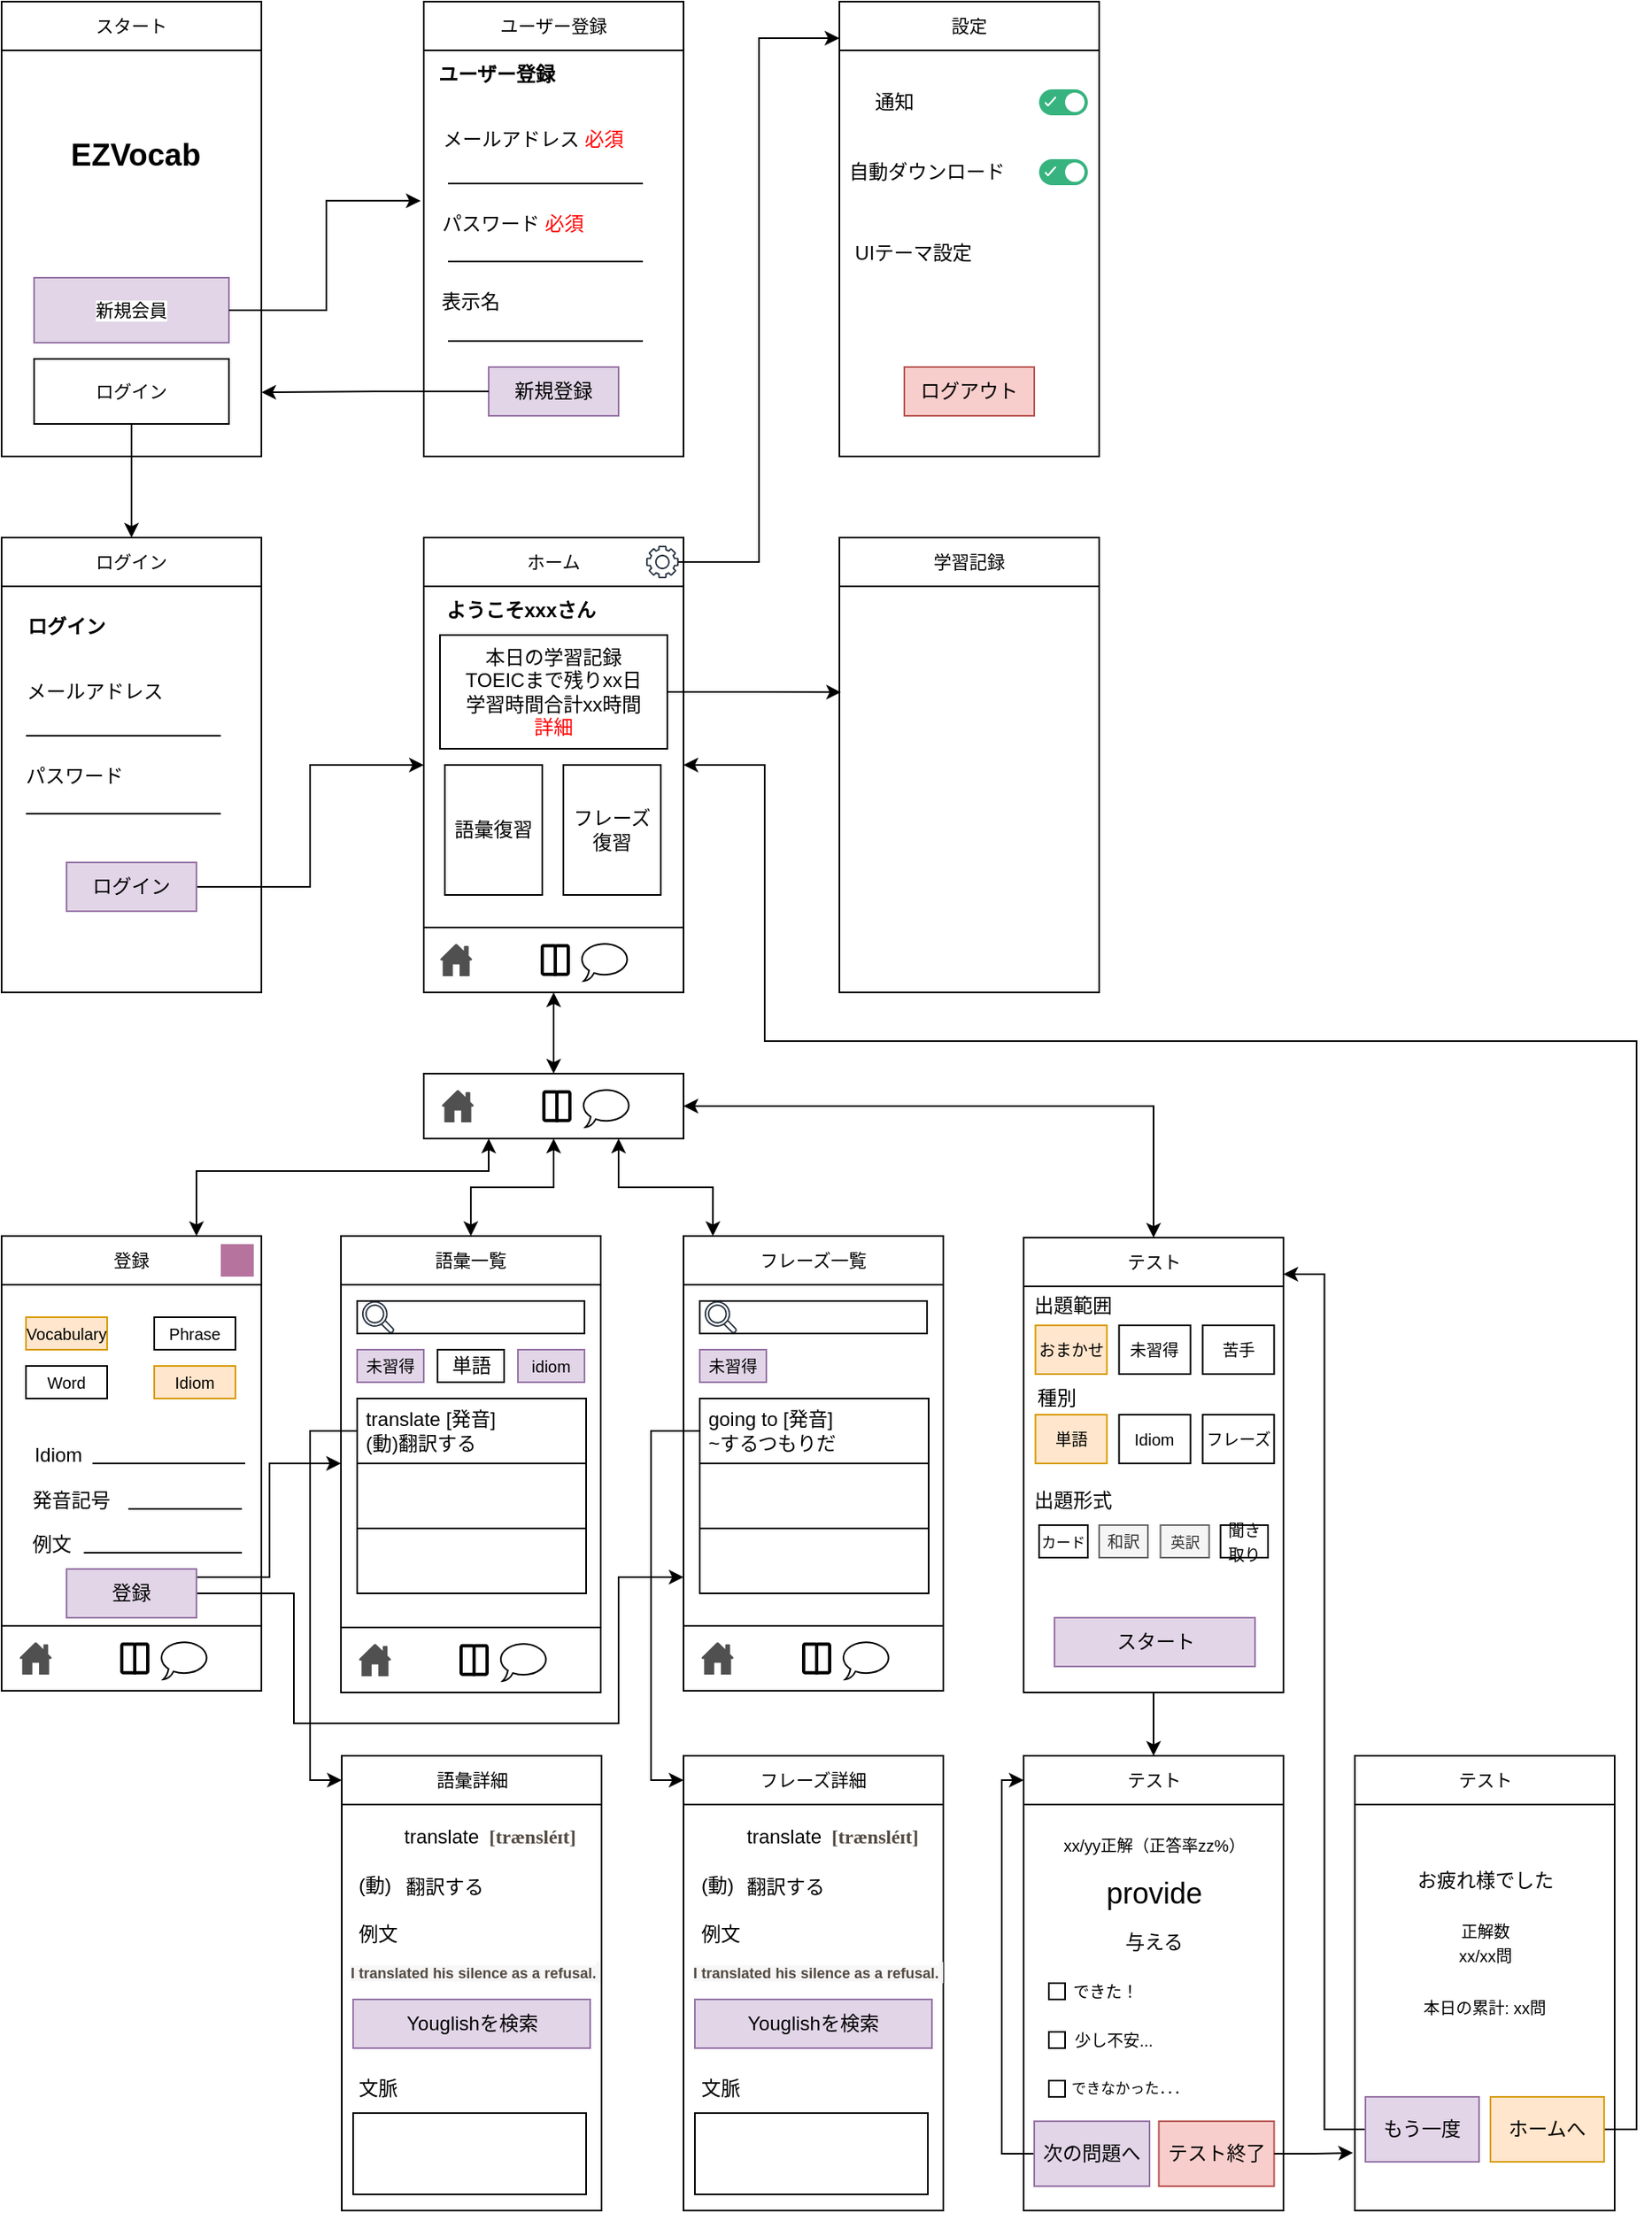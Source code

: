 <mxfile version="28.0.7">
  <diagram name="ページ1" id="FiV2jDEClpY6O5zFWRHn">
    <mxGraphModel dx="1235" dy="755" grid="1" gridSize="10" guides="1" tooltips="1" connect="1" arrows="0" fold="1" page="1" pageScale="1" pageWidth="827" pageHeight="1169" math="0" shadow="0">
      <root>
        <mxCell id="0" />
        <mxCell id="1" parent="0" />
        <mxCell id="w1_AjiEQwkD-5FOu5qbW-20" value="" style="whiteSpace=wrap;html=1;rounded=0;" parent="1" vertex="1">
          <mxGeometry x="100" y="120" width="160" height="280" as="geometry" />
        </mxCell>
        <mxCell id="w1_AjiEQwkD-5FOu5qbW-39" value="スタート" style="rounded=0;whiteSpace=wrap;html=1;fontFamily=Helvetica;fontSize=11;fontColor=default;labelBackgroundColor=default;" parent="1" vertex="1">
          <mxGeometry x="100" y="120" width="160" height="30" as="geometry" />
        </mxCell>
        <mxCell id="w1_AjiEQwkD-5FOu5qbW-42" value="" style="whiteSpace=wrap;html=1;rounded=0;" parent="1" vertex="1">
          <mxGeometry x="100" y="450" width="160" height="280" as="geometry" />
        </mxCell>
        <mxCell id="w1_AjiEQwkD-5FOu5qbW-41" value="ログイン" style="rounded=0;whiteSpace=wrap;html=1;fontFamily=Helvetica;fontSize=11;fontColor=default;labelBackgroundColor=default;" parent="1" vertex="1">
          <mxGeometry x="100" y="450" width="160" height="30" as="geometry" />
        </mxCell>
        <mxCell id="w1_AjiEQwkD-5FOu5qbW-43" value="新規会員" style="rounded=0;whiteSpace=wrap;html=1;fontFamily=Helvetica;fontSize=11;labelBackgroundColor=default;fillColor=#e1d5e7;strokeColor=#9673a6;" parent="1" vertex="1">
          <mxGeometry x="120" y="290" width="120" height="40" as="geometry" />
        </mxCell>
        <mxCell id="7mOOZiE6UsEzVSwkb19k-4" style="edgeStyle=orthogonalEdgeStyle;rounded=0;orthogonalLoop=1;jettySize=auto;html=1;exitX=0.5;exitY=1;exitDx=0;exitDy=0;" parent="1" source="w1_AjiEQwkD-5FOu5qbW-44" target="w1_AjiEQwkD-5FOu5qbW-41" edge="1">
          <mxGeometry relative="1" as="geometry" />
        </mxCell>
        <mxCell id="w1_AjiEQwkD-5FOu5qbW-44" value="ログイン" style="rounded=0;whiteSpace=wrap;html=1;fontFamily=Helvetica;fontSize=11;fontColor=default;labelBackgroundColor=default;" parent="1" vertex="1">
          <mxGeometry x="120" y="340" width="120" height="40" as="geometry" />
        </mxCell>
        <mxCell id="7mOOZiE6UsEzVSwkb19k-1" value="&lt;font style=&quot;font-size: 19px;&quot;&gt;&amp;nbsp;EZVocab&lt;/font&gt;" style="text;strokeColor=none;align=center;fillColor=none;html=1;verticalAlign=middle;whiteSpace=wrap;rounded=0;fontStyle=1;fontColor=#000000;" parent="1" vertex="1">
          <mxGeometry x="125" y="200" width="110" height="30" as="geometry" />
        </mxCell>
        <mxCell id="7mOOZiE6UsEzVSwkb19k-5" value="&lt;b&gt;ログイン&lt;/b&gt;" style="text;strokeColor=none;align=center;fillColor=none;html=1;verticalAlign=middle;whiteSpace=wrap;rounded=0;" parent="1" vertex="1">
          <mxGeometry x="110" y="490" width="60" height="30" as="geometry" />
        </mxCell>
        <mxCell id="7mOOZiE6UsEzVSwkb19k-6" value="メールアドレス" style="text;strokeColor=none;align=center;fillColor=none;html=1;verticalAlign=middle;whiteSpace=wrap;rounded=0;" parent="1" vertex="1">
          <mxGeometry x="100" y="530" width="115" height="30" as="geometry" />
        </mxCell>
        <mxCell id="7mOOZiE6UsEzVSwkb19k-18" value="" style="endArrow=none;html=1;rounded=0;" parent="1" edge="1">
          <mxGeometry width="50" height="50" relative="1" as="geometry">
            <mxPoint x="115" y="572" as="sourcePoint" />
            <mxPoint x="235" y="572" as="targetPoint" />
          </mxGeometry>
        </mxCell>
        <mxCell id="7mOOZiE6UsEzVSwkb19k-20" value="パスワード" style="text;strokeColor=none;align=center;fillColor=none;html=1;verticalAlign=middle;whiteSpace=wrap;rounded=0;" parent="1" vertex="1">
          <mxGeometry x="100" y="582" width="90" height="30" as="geometry" />
        </mxCell>
        <mxCell id="7mOOZiE6UsEzVSwkb19k-21" value="" style="endArrow=none;html=1;rounded=0;" parent="1" edge="1">
          <mxGeometry width="50" height="50" relative="1" as="geometry">
            <mxPoint x="115" y="620" as="sourcePoint" />
            <mxPoint x="235" y="620" as="targetPoint" />
          </mxGeometry>
        </mxCell>
        <mxCell id="gTDcGbS1y2qqn0c1V3PY-10" style="edgeStyle=orthogonalEdgeStyle;rounded=0;orthogonalLoop=1;jettySize=auto;html=1;exitX=1;exitY=0.5;exitDx=0;exitDy=0;entryX=0;entryY=0.5;entryDx=0;entryDy=0;" edge="1" parent="1" source="7mOOZiE6UsEzVSwkb19k-22" target="C_bWI6odMbXhe59eFl2r-24">
          <mxGeometry relative="1" as="geometry" />
        </mxCell>
        <mxCell id="7mOOZiE6UsEzVSwkb19k-22" value="ログイン" style="whiteSpace=wrap;html=1;fillColor=#e1d5e7;strokeColor=#9673a6;" parent="1" vertex="1">
          <mxGeometry x="140" y="650" width="80" height="30" as="geometry" />
        </mxCell>
        <mxCell id="7mOOZiE6UsEzVSwkb19k-23" value="" style="whiteSpace=wrap;html=1;rounded=0;" parent="1" vertex="1">
          <mxGeometry x="360" y="120" width="160" height="280" as="geometry" />
        </mxCell>
        <mxCell id="7mOOZiE6UsEzVSwkb19k-24" value="ユーザー登録" style="rounded=0;whiteSpace=wrap;html=1;fontFamily=Helvetica;fontSize=11;fontColor=default;labelBackgroundColor=default;" parent="1" vertex="1">
          <mxGeometry x="360" y="120" width="160" height="30" as="geometry" />
        </mxCell>
        <mxCell id="7mOOZiE6UsEzVSwkb19k-27" value="&lt;b&gt;ユーザー登録&lt;/b&gt;" style="text;strokeColor=none;align=center;fillColor=none;html=1;verticalAlign=middle;whiteSpace=wrap;rounded=0;" parent="1" vertex="1">
          <mxGeometry x="360" y="150" width="90" height="30" as="geometry" />
        </mxCell>
        <mxCell id="7mOOZiE6UsEzVSwkb19k-28" value="メールアドレス &lt;font style=&quot;color: rgb(255, 0, 0);&quot;&gt;必須&lt;/font&gt;" style="text;strokeColor=none;align=center;fillColor=none;html=1;verticalAlign=middle;whiteSpace=wrap;rounded=0;" parent="1" vertex="1">
          <mxGeometry x="370" y="190" width="115" height="30" as="geometry" />
        </mxCell>
        <mxCell id="7mOOZiE6UsEzVSwkb19k-29" value="" style="endArrow=none;html=1;rounded=0;" parent="1" edge="1">
          <mxGeometry width="50" height="50" relative="1" as="geometry">
            <mxPoint x="375" y="232" as="sourcePoint" />
            <mxPoint x="495" y="232" as="targetPoint" />
          </mxGeometry>
        </mxCell>
        <mxCell id="7mOOZiE6UsEzVSwkb19k-30" value="パスワード &lt;font style=&quot;color: rgb(255, 0, 0);&quot;&gt;必須&lt;/font&gt;" style="text;strokeColor=none;align=center;fillColor=none;html=1;verticalAlign=middle;whiteSpace=wrap;rounded=0;" parent="1" vertex="1">
          <mxGeometry x="370" y="242" width="90" height="30" as="geometry" />
        </mxCell>
        <mxCell id="7mOOZiE6UsEzVSwkb19k-31" value="" style="endArrow=none;html=1;rounded=0;" parent="1" edge="1">
          <mxGeometry width="50" height="50" relative="1" as="geometry">
            <mxPoint x="375" y="280" as="sourcePoint" />
            <mxPoint x="495" y="280" as="targetPoint" />
          </mxGeometry>
        </mxCell>
        <mxCell id="7mOOZiE6UsEzVSwkb19k-32" value="&lt;font style=&quot;color: rgb(0, 0, 0);&quot;&gt;表示名&lt;/font&gt;" style="text;strokeColor=none;align=center;fillColor=none;html=1;verticalAlign=middle;whiteSpace=wrap;rounded=0;" parent="1" vertex="1">
          <mxGeometry x="344" y="290" width="90" height="30" as="geometry" />
        </mxCell>
        <mxCell id="7mOOZiE6UsEzVSwkb19k-33" value="" style="endArrow=none;html=1;rounded=0;" parent="1" edge="1">
          <mxGeometry width="50" height="50" relative="1" as="geometry">
            <mxPoint x="375" y="329" as="sourcePoint" />
            <mxPoint x="495" y="329" as="targetPoint" />
          </mxGeometry>
        </mxCell>
        <mxCell id="7mOOZiE6UsEzVSwkb19k-34" value="新規登録" style="whiteSpace=wrap;html=1;fillColor=#e1d5e7;strokeColor=#9673a6;" parent="1" vertex="1">
          <mxGeometry x="400" y="345" width="80" height="30" as="geometry" />
        </mxCell>
        <mxCell id="7mOOZiE6UsEzVSwkb19k-35" style="edgeStyle=orthogonalEdgeStyle;rounded=0;orthogonalLoop=1;jettySize=auto;html=1;exitX=0;exitY=0.5;exitDx=0;exitDy=0;entryX=1;entryY=0.859;entryDx=0;entryDy=0;entryPerimeter=0;" parent="1" source="7mOOZiE6UsEzVSwkb19k-34" target="w1_AjiEQwkD-5FOu5qbW-20" edge="1">
          <mxGeometry relative="1" as="geometry" />
        </mxCell>
        <mxCell id="7mOOZiE6UsEzVSwkb19k-36" style="edgeStyle=orthogonalEdgeStyle;rounded=0;orthogonalLoop=1;jettySize=auto;html=1;exitX=1;exitY=0.5;exitDx=0;exitDy=0;entryX=-0.012;entryY=0.438;entryDx=0;entryDy=0;entryPerimeter=0;" parent="1" source="w1_AjiEQwkD-5FOu5qbW-43" target="7mOOZiE6UsEzVSwkb19k-23" edge="1">
          <mxGeometry relative="1" as="geometry" />
        </mxCell>
        <mxCell id="C_bWI6odMbXhe59eFl2r-2" value="" style="whiteSpace=wrap;html=1;rounded=0;" parent="1" vertex="1">
          <mxGeometry x="616" y="120" width="160" height="280" as="geometry" />
        </mxCell>
        <mxCell id="C_bWI6odMbXhe59eFl2r-3" value="設定" style="rounded=0;whiteSpace=wrap;html=1;fontFamily=Helvetica;fontSize=11;fontColor=default;labelBackgroundColor=default;" parent="1" vertex="1">
          <mxGeometry x="616" y="120" width="160" height="30" as="geometry" />
        </mxCell>
        <mxCell id="C_bWI6odMbXhe59eFl2r-11" value="ログアウト" style="whiteSpace=wrap;html=1;fillColor=#f8cecc;strokeColor=#b85450;" parent="1" vertex="1">
          <mxGeometry x="656" y="345" width="80" height="30" as="geometry" />
        </mxCell>
        <mxCell id="C_bWI6odMbXhe59eFl2r-24" value="" style="whiteSpace=wrap;html=1;rounded=0;" parent="1" vertex="1">
          <mxGeometry x="360" y="450" width="160" height="280" as="geometry" />
        </mxCell>
        <mxCell id="C_bWI6odMbXhe59eFl2r-25" value="ホーム" style="rounded=0;whiteSpace=wrap;html=1;fontFamily=Helvetica;fontSize=11;fontColor=default;labelBackgroundColor=default;" parent="1" vertex="1">
          <mxGeometry x="360" y="450" width="160" height="30" as="geometry" />
        </mxCell>
        <mxCell id="C_bWI6odMbXhe59eFl2r-26" value="&lt;b&gt;ようこそxxxさん&lt;/b&gt;" style="text;strokeColor=none;align=center;fillColor=none;html=1;verticalAlign=middle;whiteSpace=wrap;rounded=0;" parent="1" vertex="1">
          <mxGeometry x="360" y="480" width="120" height="30" as="geometry" />
        </mxCell>
        <mxCell id="C_bWI6odMbXhe59eFl2r-45" value="" style="sketch=0;outlineConnect=0;fontColor=#232F3E;gradientColor=none;fillColor=#232F3D;strokeColor=none;dashed=0;verticalLabelPosition=bottom;verticalAlign=top;align=center;html=1;fontSize=12;fontStyle=0;aspect=fixed;pointerEvents=1;shape=mxgraph.aws4.gear;" parent="1" vertex="1">
          <mxGeometry x="497" y="455" width="20" height="20" as="geometry" />
        </mxCell>
        <mxCell id="C_bWI6odMbXhe59eFl2r-46" value="" style="endArrow=classic;html=1;rounded=0;entryX=0;entryY=0.75;entryDx=0;entryDy=0;edgeStyle=elbowEdgeStyle;" parent="1" source="C_bWI6odMbXhe59eFl2r-45" target="C_bWI6odMbXhe59eFl2r-3" edge="1">
          <mxGeometry width="50" height="50" relative="1" as="geometry">
            <mxPoint x="540" y="470" as="sourcePoint" />
            <mxPoint x="590" y="420" as="targetPoint" />
          </mxGeometry>
        </mxCell>
        <mxCell id="C_bWI6odMbXhe59eFl2r-50" value="" style="fillColor=#36B37E;strokeColor=none;rounded=1;arcSize=50;sketch=0;hachureGap=4;pointerEvents=0;fontFamily=Architects Daughter;fontSource=https%3A%2F%2Ffonts.googleapis.com%2Fcss%3Ffamily%3DArchitects%2BDaughter;fontSize=20;" parent="1" vertex="1">
          <mxGeometry x="739" y="217" width="30" height="16" as="geometry" />
        </mxCell>
        <mxCell id="C_bWI6odMbXhe59eFl2r-51" value="" style="shape=ellipse;strokeColor=none;fillColor=#ffffff;sketch=0;hachureGap=4;pointerEvents=0;fontFamily=Architects Daughter;fontSource=https%3A%2F%2Ffonts.googleapis.com%2Fcss%3Ffamily%3DArchitects%2BDaughter;fontSize=20;" parent="C_bWI6odMbXhe59eFl2r-50" vertex="1">
          <mxGeometry x="1" y="0.5" width="12" height="12" relative="1" as="geometry">
            <mxPoint x="-14" y="-6" as="offset" />
          </mxGeometry>
        </mxCell>
        <mxCell id="C_bWI6odMbXhe59eFl2r-52" value="" style="html=1;shadow=0;dashed=0;shape=mxgraph.atlassian.check;strokeColor=#ffffff;sketch=1;hachureGap=4;pointerEvents=0;fontFamily=Architects Daughter;fontSource=https%3A%2F%2Ffonts.googleapis.com%2Fcss%3Ffamily%3DArchitects%2BDaughter;fontSize=20;" parent="C_bWI6odMbXhe59eFl2r-50" vertex="1">
          <mxGeometry y="0.5" width="6" height="5" relative="1" as="geometry">
            <mxPoint x="4" y="-3" as="offset" />
          </mxGeometry>
        </mxCell>
        <mxCell id="C_bWI6odMbXhe59eFl2r-53" value="自動ダウンロード" style="text;strokeColor=none;align=center;fillColor=none;html=1;verticalAlign=middle;whiteSpace=wrap;rounded=0;" parent="1" vertex="1">
          <mxGeometry x="620" y="210" width="100" height="30" as="geometry" />
        </mxCell>
        <mxCell id="C_bWI6odMbXhe59eFl2r-54" value="通知" style="text;strokeColor=none;align=center;fillColor=none;html=1;verticalAlign=middle;whiteSpace=wrap;rounded=0;" parent="1" vertex="1">
          <mxGeometry x="620" y="167" width="60" height="30" as="geometry" />
        </mxCell>
        <mxCell id="C_bWI6odMbXhe59eFl2r-56" value="" style="fillColor=#36B37E;strokeColor=none;rounded=1;arcSize=50;sketch=0;hachureGap=4;pointerEvents=0;fontFamily=Architects Daughter;fontSource=https%3A%2F%2Ffonts.googleapis.com%2Fcss%3Ffamily%3DArchitects%2BDaughter;fontSize=20;" parent="1" vertex="1">
          <mxGeometry x="739" y="174" width="30" height="16" as="geometry" />
        </mxCell>
        <mxCell id="C_bWI6odMbXhe59eFl2r-57" value="" style="shape=ellipse;strokeColor=none;fillColor=#ffffff;sketch=0;hachureGap=4;pointerEvents=0;fontFamily=Architects Daughter;fontSource=https%3A%2F%2Ffonts.googleapis.com%2Fcss%3Ffamily%3DArchitects%2BDaughter;fontSize=20;" parent="C_bWI6odMbXhe59eFl2r-56" vertex="1">
          <mxGeometry x="1" y="0.5" width="12" height="12" relative="1" as="geometry">
            <mxPoint x="-14" y="-6" as="offset" />
          </mxGeometry>
        </mxCell>
        <mxCell id="C_bWI6odMbXhe59eFl2r-58" value="" style="html=1;shadow=0;dashed=0;shape=mxgraph.atlassian.check;strokeColor=#ffffff;sketch=1;hachureGap=4;pointerEvents=0;fontFamily=Architects Daughter;fontSource=https%3A%2F%2Ffonts.googleapis.com%2Fcss%3Ffamily%3DArchitects%2BDaughter;fontSize=20;" parent="C_bWI6odMbXhe59eFl2r-56" vertex="1">
          <mxGeometry y="0.5" width="6" height="5" relative="1" as="geometry">
            <mxPoint x="4" y="-3" as="offset" />
          </mxGeometry>
        </mxCell>
        <mxCell id="C_bWI6odMbXhe59eFl2r-60" value="&amp;nbsp;UIテーマ設定" style="text;strokeColor=none;align=center;fillColor=none;html=1;verticalAlign=middle;whiteSpace=wrap;rounded=0;" parent="1" vertex="1">
          <mxGeometry x="620" y="260" width="80" height="30" as="geometry" />
        </mxCell>
        <mxCell id="C_bWI6odMbXhe59eFl2r-61" value="" style="shape=image;html=1;verticalAlign=top;verticalLabelPosition=bottom;labelBackgroundColor=#ffffff;imageAspect=0;aspect=fixed;image=https://icons.diagrams.net/icon-cache1/Evil_Icons_User_Interface-2617/arrow_right2-584.svg" parent="1" vertex="1">
          <mxGeometry x="736.5" y="257.5" width="35" height="35" as="geometry" />
        </mxCell>
        <mxCell id="C_bWI6odMbXhe59eFl2r-64" value="本日の学習記録&lt;br&gt;TOEICまで残りxx日&lt;br&gt;学習時間合計xx時間&lt;br&gt;&lt;font style=&quot;color: rgb(255, 0, 0);&quot;&gt;詳細&lt;/font&gt;" style="whiteSpace=wrap;html=1;" parent="1" vertex="1">
          <mxGeometry x="370" y="510" width="140" height="70" as="geometry" />
        </mxCell>
        <mxCell id="C_bWI6odMbXhe59eFl2r-65" value="語彙復習" style="whiteSpace=wrap;html=1;" parent="1" vertex="1">
          <mxGeometry x="373" y="590" width="60" height="80" as="geometry" />
        </mxCell>
        <mxCell id="C_bWI6odMbXhe59eFl2r-66" value="フレーズ復習" style="whiteSpace=wrap;html=1;" parent="1" vertex="1">
          <mxGeometry x="446" y="590" width="60" height="80" as="geometry" />
        </mxCell>
        <mxCell id="C_bWI6odMbXhe59eFl2r-67" value="" style="whiteSpace=wrap;html=1;" parent="1" vertex="1">
          <mxGeometry x="360" y="690" width="160" height="40" as="geometry" />
        </mxCell>
        <mxCell id="C_bWI6odMbXhe59eFl2r-69" value="" style="sketch=0;pointerEvents=1;shadow=0;dashed=0;html=1;strokeColor=none;fillColor=#505050;labelPosition=center;verticalLabelPosition=bottom;verticalAlign=top;outlineConnect=0;align=center;shape=mxgraph.office.concepts.home;" parent="1" vertex="1">
          <mxGeometry x="370" y="700" width="20" height="20" as="geometry" />
        </mxCell>
        <mxCell id="C_bWI6odMbXhe59eFl2r-70" value="" style="shape=image;html=1;verticalAlign=top;verticalLabelPosition=bottom;labelBackgroundColor=#ffffff;imageAspect=0;aspect=fixed;image=https://icons.diagrams.net/icon-cache1/Phosphor_Regular_Vol_3-2947/note-pencil-1222.svg" parent="1" vertex="1">
          <mxGeometry x="400" y="700" width="22" height="22" as="geometry" />
        </mxCell>
        <mxCell id="C_bWI6odMbXhe59eFl2r-73" value="" style="html=1;verticalLabelPosition=bottom;align=center;labelBackgroundColor=#ffffff;verticalAlign=top;strokeWidth=2;strokeColor=#000000;shadow=0;dashed=0;shape=mxgraph.ios7.icons.book;" parent="1" vertex="1">
          <mxGeometry x="433" y="701.25" width="16" height="18.75" as="geometry" />
        </mxCell>
        <mxCell id="C_bWI6odMbXhe59eFl2r-76" value="" style="whiteSpace=wrap;html=1;shape=mxgraph.basic.oval_callout" parent="1" vertex="1">
          <mxGeometry x="456" y="699" width="31" height="24" as="geometry" />
        </mxCell>
        <mxCell id="C_bWI6odMbXhe59eFl2r-78" value="" style="shape=image;html=1;verticalAlign=top;verticalLabelPosition=bottom;labelBackgroundColor=#ffffff;imageAspect=0;aspect=fixed;image=https://icons.diagrams.net/icon-cache1/Boxicons_Regular_Vol_2-2634/bx-dumbbell-1114.svg" parent="1" vertex="1">
          <mxGeometry x="491" y="698" width="24" height="24" as="geometry" />
        </mxCell>
        <mxCell id="gTDcGbS1y2qqn0c1V3PY-26" style="edgeStyle=orthogonalEdgeStyle;rounded=0;orthogonalLoop=1;jettySize=auto;html=1;exitX=0.5;exitY=0;exitDx=0;exitDy=0;entryX=0.5;entryY=1;entryDx=0;entryDy=0;startArrow=classic;startFill=1;" edge="1" parent="1" source="C_bWI6odMbXhe59eFl2r-80" target="C_bWI6odMbXhe59eFl2r-67">
          <mxGeometry relative="1" as="geometry" />
        </mxCell>
        <mxCell id="gTDcGbS1y2qqn0c1V3PY-41" style="edgeStyle=orthogonalEdgeStyle;rounded=0;orthogonalLoop=1;jettySize=auto;html=1;exitX=0.5;exitY=1;exitDx=0;exitDy=0;entryX=0.5;entryY=0;entryDx=0;entryDy=0;startArrow=classic;startFill=1;" edge="1" parent="1" source="C_bWI6odMbXhe59eFl2r-80" target="gTDcGbS1y2qqn0c1V3PY-28">
          <mxGeometry relative="1" as="geometry" />
        </mxCell>
        <mxCell id="gTDcGbS1y2qqn0c1V3PY-75" style="edgeStyle=orthogonalEdgeStyle;rounded=0;orthogonalLoop=1;jettySize=auto;html=1;exitX=0.75;exitY=1;exitDx=0;exitDy=0;entryX=0.113;entryY=0;entryDx=0;entryDy=0;entryPerimeter=0;startArrow=classic;startFill=1;" edge="1" parent="1" source="C_bWI6odMbXhe59eFl2r-80" target="gTDcGbS1y2qqn0c1V3PY-65">
          <mxGeometry relative="1" as="geometry" />
        </mxCell>
        <mxCell id="gTDcGbS1y2qqn0c1V3PY-180" style="edgeStyle=orthogonalEdgeStyle;rounded=0;orthogonalLoop=1;jettySize=auto;html=1;exitX=1;exitY=0.5;exitDx=0;exitDy=0;startArrow=classic;startFill=1;" edge="1" parent="1" source="C_bWI6odMbXhe59eFl2r-80" target="gTDcGbS1y2qqn0c1V3PY-150">
          <mxGeometry relative="1" as="geometry" />
        </mxCell>
        <mxCell id="C_bWI6odMbXhe59eFl2r-80" value="" style="whiteSpace=wrap;html=1;" parent="1" vertex="1">
          <mxGeometry x="360" y="780" width="160" height="40" as="geometry" />
        </mxCell>
        <mxCell id="C_bWI6odMbXhe59eFl2r-81" value="" style="sketch=0;pointerEvents=1;shadow=0;dashed=0;html=1;strokeColor=none;fillColor=#505050;labelPosition=center;verticalLabelPosition=bottom;verticalAlign=top;outlineConnect=0;align=center;shape=mxgraph.office.concepts.home;" parent="1" vertex="1">
          <mxGeometry x="371" y="790" width="20" height="20" as="geometry" />
        </mxCell>
        <mxCell id="C_bWI6odMbXhe59eFl2r-82" value="" style="shape=image;html=1;verticalAlign=top;verticalLabelPosition=bottom;labelBackgroundColor=#ffffff;imageAspect=0;aspect=fixed;image=https://icons.diagrams.net/icon-cache1/Phosphor_Regular_Vol_3-2947/note-pencil-1222.svg" parent="1" vertex="1">
          <mxGeometry x="401" y="790" width="22" height="22" as="geometry" />
        </mxCell>
        <mxCell id="C_bWI6odMbXhe59eFl2r-83" value="" style="html=1;verticalLabelPosition=bottom;align=center;labelBackgroundColor=#ffffff;verticalAlign=top;strokeWidth=2;strokeColor=#000000;shadow=0;dashed=0;shape=mxgraph.ios7.icons.book;" parent="1" vertex="1">
          <mxGeometry x="434" y="791.25" width="16" height="18.75" as="geometry" />
        </mxCell>
        <mxCell id="C_bWI6odMbXhe59eFl2r-84" value="" style="whiteSpace=wrap;html=1;shape=mxgraph.basic.oval_callout" parent="1" vertex="1">
          <mxGeometry x="457" y="789" width="31" height="24" as="geometry" />
        </mxCell>
        <mxCell id="C_bWI6odMbXhe59eFl2r-85" value="" style="shape=image;html=1;verticalAlign=top;verticalLabelPosition=bottom;labelBackgroundColor=#ffffff;imageAspect=0;aspect=fixed;image=https://icons.diagrams.net/icon-cache1/Boxicons_Regular_Vol_2-2634/bx-dumbbell-1114.svg" parent="1" vertex="1">
          <mxGeometry x="492" y="788" width="24" height="24" as="geometry" />
        </mxCell>
        <mxCell id="C_bWI6odMbXhe59eFl2r-86" value="" style="whiteSpace=wrap;html=1;rounded=0;" parent="1" vertex="1">
          <mxGeometry x="616" y="450" width="160" height="280" as="geometry" />
        </mxCell>
        <mxCell id="C_bWI6odMbXhe59eFl2r-87" value="学習記録" style="rounded=0;whiteSpace=wrap;html=1;fontFamily=Helvetica;fontSize=11;fontColor=default;labelBackgroundColor=default;" parent="1" vertex="1">
          <mxGeometry x="616" y="450" width="160" height="30" as="geometry" />
        </mxCell>
        <mxCell id="C_bWI6odMbXhe59eFl2r-100" style="edgeStyle=orthogonalEdgeStyle;rounded=0;orthogonalLoop=1;jettySize=auto;html=1;exitX=1;exitY=0.5;exitDx=0;exitDy=0;entryX=0.006;entryY=0.34;entryDx=0;entryDy=0;entryPerimeter=0;" parent="1" source="C_bWI6odMbXhe59eFl2r-64" target="C_bWI6odMbXhe59eFl2r-86" edge="1">
          <mxGeometry relative="1" as="geometry" />
        </mxCell>
        <mxCell id="gTDcGbS1y2qqn0c1V3PY-2" value="" style="whiteSpace=wrap;html=1;rounded=0;" vertex="1" parent="1">
          <mxGeometry x="100" y="880" width="160" height="280" as="geometry" />
        </mxCell>
        <mxCell id="gTDcGbS1y2qqn0c1V3PY-3" value="登録" style="rounded=0;whiteSpace=wrap;html=1;fontFamily=Helvetica;fontSize=11;fontColor=default;labelBackgroundColor=default;" vertex="1" parent="1">
          <mxGeometry x="100" y="880" width="160" height="30" as="geometry" />
        </mxCell>
        <mxCell id="gTDcGbS1y2qqn0c1V3PY-98" style="edgeStyle=orthogonalEdgeStyle;rounded=0;orthogonalLoop=1;jettySize=auto;html=1;exitX=1;exitY=0.5;exitDx=0;exitDy=0;" edge="1" parent="1" source="gTDcGbS1y2qqn0c1V3PY-9" target="gTDcGbS1y2qqn0c1V3PY-27">
          <mxGeometry relative="1" as="geometry">
            <Array as="points">
              <mxPoint x="220" y="1090" />
              <mxPoint x="265" y="1090" />
              <mxPoint x="265" y="1020" />
            </Array>
          </mxGeometry>
        </mxCell>
        <mxCell id="gTDcGbS1y2qqn0c1V3PY-105" style="edgeStyle=orthogonalEdgeStyle;rounded=0;orthogonalLoop=1;jettySize=auto;html=1;exitX=1;exitY=0.5;exitDx=0;exitDy=0;entryX=0;entryY=0.75;entryDx=0;entryDy=0;" edge="1" parent="1" source="gTDcGbS1y2qqn0c1V3PY-9" target="gTDcGbS1y2qqn0c1V3PY-64">
          <mxGeometry relative="1" as="geometry">
            <Array as="points">
              <mxPoint x="280" y="1100" />
              <mxPoint x="280" y="1180" />
              <mxPoint x="480" y="1180" />
              <mxPoint x="480" y="1090" />
            </Array>
          </mxGeometry>
        </mxCell>
        <mxCell id="gTDcGbS1y2qqn0c1V3PY-9" value="登録" style="whiteSpace=wrap;html=1;fillColor=#e1d5e7;strokeColor=#9673a6;" vertex="1" parent="1">
          <mxGeometry x="140" y="1085" width="80" height="30" as="geometry" />
        </mxCell>
        <mxCell id="gTDcGbS1y2qqn0c1V3PY-12" value="" style="points=[];aspect=fixed;html=1;align=center;shadow=0;dashed=0;fillColor=#B5739D;strokeColor=none;shape=mxgraph.alibaba_cloud.multimediaai;" vertex="1" parent="1">
          <mxGeometry x="235" y="885" width="20.31" height="20" as="geometry" />
        </mxCell>
        <mxCell id="gTDcGbS1y2qqn0c1V3PY-13" value="&lt;font style=&quot;font-size: 10px;&quot;&gt;Vocabulary&lt;/font&gt;" style="whiteSpace=wrap;html=1;fillColor=#ffe6cc;strokeColor=#d79b00;" vertex="1" parent="1">
          <mxGeometry x="115" y="930" width="50" height="20" as="geometry" />
        </mxCell>
        <mxCell id="gTDcGbS1y2qqn0c1V3PY-16" value="&lt;font style=&quot;font-size: 10px;&quot;&gt;Phrase&lt;/font&gt;" style="whiteSpace=wrap;html=1;" vertex="1" parent="1">
          <mxGeometry x="194" y="930" width="50" height="20" as="geometry" />
        </mxCell>
        <mxCell id="gTDcGbS1y2qqn0c1V3PY-17" value="&lt;span style=&quot;font-size: 10px;&quot;&gt;Word&lt;/span&gt;" style="whiteSpace=wrap;html=1;" vertex="1" parent="1">
          <mxGeometry x="115" y="960" width="50" height="20" as="geometry" />
        </mxCell>
        <mxCell id="gTDcGbS1y2qqn0c1V3PY-18" value="&lt;span style=&quot;font-size: 10px;&quot;&gt;Idiom&lt;/span&gt;" style="whiteSpace=wrap;html=1;fillColor=#ffe6cc;strokeColor=#d79b00;" vertex="1" parent="1">
          <mxGeometry x="194" y="960" width="50" height="20" as="geometry" />
        </mxCell>
        <mxCell id="gTDcGbS1y2qqn0c1V3PY-19" value="発音記号" style="text;strokeColor=none;align=center;fillColor=none;html=1;verticalAlign=middle;whiteSpace=wrap;rounded=0;" vertex="1" parent="1">
          <mxGeometry x="113" y="1028" width="60" height="30" as="geometry" />
        </mxCell>
        <mxCell id="gTDcGbS1y2qqn0c1V3PY-20" value="例文" style="text;strokeColor=none;align=center;fillColor=none;html=1;verticalAlign=middle;whiteSpace=wrap;rounded=0;" vertex="1" parent="1">
          <mxGeometry x="101" y="1055" width="60" height="30" as="geometry" />
        </mxCell>
        <mxCell id="gTDcGbS1y2qqn0c1V3PY-21" value="" style="endArrow=none;html=1;rounded=0;" edge="1" parent="1">
          <mxGeometry width="50" height="50" relative="1" as="geometry">
            <mxPoint x="150.65" y="1075" as="sourcePoint" />
            <mxPoint x="248" y="1075" as="targetPoint" />
          </mxGeometry>
        </mxCell>
        <mxCell id="gTDcGbS1y2qqn0c1V3PY-22" value="" style="endArrow=none;html=1;rounded=0;" edge="1" parent="1">
          <mxGeometry width="50" height="50" relative="1" as="geometry">
            <mxPoint x="178" y="1048" as="sourcePoint" />
            <mxPoint x="248" y="1048" as="targetPoint" />
          </mxGeometry>
        </mxCell>
        <mxCell id="gTDcGbS1y2qqn0c1V3PY-23" value="Idiom" style="text;strokeColor=none;align=center;fillColor=none;html=1;verticalAlign=middle;whiteSpace=wrap;rounded=0;" vertex="1" parent="1">
          <mxGeometry x="105" y="1000" width="60" height="30" as="geometry" />
        </mxCell>
        <mxCell id="gTDcGbS1y2qqn0c1V3PY-24" value="" style="endArrow=none;html=1;rounded=0;" edge="1" parent="1">
          <mxGeometry width="50" height="50" relative="1" as="geometry">
            <mxPoint x="155.96" y="1020" as="sourcePoint" />
            <mxPoint x="250" y="1020" as="targetPoint" />
          </mxGeometry>
        </mxCell>
        <mxCell id="gTDcGbS1y2qqn0c1V3PY-27" value="" style="whiteSpace=wrap;html=1;rounded=0;" vertex="1" parent="1">
          <mxGeometry x="309" y="880" width="160" height="280" as="geometry" />
        </mxCell>
        <mxCell id="gTDcGbS1y2qqn0c1V3PY-28" value="語彙一覧" style="rounded=0;whiteSpace=wrap;html=1;fontFamily=Helvetica;fontSize=11;fontColor=default;labelBackgroundColor=default;" vertex="1" parent="1">
          <mxGeometry x="309" y="880" width="160" height="30" as="geometry" />
        </mxCell>
        <mxCell id="gTDcGbS1y2qqn0c1V3PY-42" value="" style="whiteSpace=wrap;html=1;" vertex="1" parent="1">
          <mxGeometry x="319" y="920" width="140" height="20" as="geometry" />
        </mxCell>
        <mxCell id="gTDcGbS1y2qqn0c1V3PY-44" value="" style="sketch=0;outlineConnect=0;fontColor=#232F3E;gradientColor=none;fillColor=#232F3D;strokeColor=none;dashed=0;verticalLabelPosition=bottom;verticalAlign=top;align=center;html=1;fontSize=12;fontStyle=0;aspect=fixed;pointerEvents=1;shape=mxgraph.aws4.magnifying_glass_2;" vertex="1" parent="1">
          <mxGeometry x="322" y="920" width="20" height="20" as="geometry" />
        </mxCell>
        <mxCell id="gTDcGbS1y2qqn0c1V3PY-45" value="&lt;font style=&quot;font-size: 10px;&quot;&gt;未習得&lt;/font&gt;" style="rounded=0;whiteSpace=wrap;html=1;fillColor=#e1d5e7;strokeColor=#9673a6;" vertex="1" parent="1">
          <mxGeometry x="319" y="950" width="41" height="20" as="geometry" />
        </mxCell>
        <mxCell id="gTDcGbS1y2qqn0c1V3PY-46" value="単語" style="rounded=0;whiteSpace=wrap;html=1;" vertex="1" parent="1">
          <mxGeometry x="368.5" y="950" width="41" height="20" as="geometry" />
        </mxCell>
        <mxCell id="gTDcGbS1y2qqn0c1V3PY-47" value="&lt;span style=&quot;font-size: 10px;&quot;&gt;idiom&lt;/span&gt;" style="rounded=0;whiteSpace=wrap;html=1;fillColor=#e1d5e7;strokeColor=#9673a6;" vertex="1" parent="1">
          <mxGeometry x="418" y="950" width="41" height="20" as="geometry" />
        </mxCell>
        <mxCell id="gTDcGbS1y2qqn0c1V3PY-120" style="edgeStyle=orthogonalEdgeStyle;rounded=0;orthogonalLoop=1;jettySize=auto;html=1;exitX=0;exitY=0.5;exitDx=0;exitDy=0;entryX=0;entryY=0.5;entryDx=0;entryDy=0;" edge="1" parent="1" source="gTDcGbS1y2qqn0c1V3PY-48" target="gTDcGbS1y2qqn0c1V3PY-90">
          <mxGeometry relative="1" as="geometry">
            <Array as="points">
              <mxPoint x="290" y="1000" />
              <mxPoint x="290" y="1215" />
            </Array>
          </mxGeometry>
        </mxCell>
        <mxCell id="gTDcGbS1y2qqn0c1V3PY-48" value="&amp;nbsp;translate [発音]&lt;br&gt;&amp;nbsp;(動)翻訳する" style="rounded=0;whiteSpace=wrap;html=1;align=left;" vertex="1" parent="1">
          <mxGeometry x="319" y="980" width="141" height="40" as="geometry" />
        </mxCell>
        <mxCell id="gTDcGbS1y2qqn0c1V3PY-49" value="" style="rounded=0;whiteSpace=wrap;html=1;" vertex="1" parent="1">
          <mxGeometry x="319" y="1020" width="141" height="40" as="geometry" />
        </mxCell>
        <mxCell id="gTDcGbS1y2qqn0c1V3PY-50" value="" style="rounded=0;whiteSpace=wrap;html=1;" vertex="1" parent="1">
          <mxGeometry x="319" y="1060" width="141" height="40" as="geometry" />
        </mxCell>
        <mxCell id="gTDcGbS1y2qqn0c1V3PY-64" value="" style="whiteSpace=wrap;html=1;rounded=0;" vertex="1" parent="1">
          <mxGeometry x="520" y="880" width="160" height="280" as="geometry" />
        </mxCell>
        <mxCell id="gTDcGbS1y2qqn0c1V3PY-65" value="フレーズ一覧" style="rounded=0;whiteSpace=wrap;html=1;fontFamily=Helvetica;fontSize=11;fontColor=default;labelBackgroundColor=default;" vertex="1" parent="1">
          <mxGeometry x="520" y="880" width="160" height="30" as="geometry" />
        </mxCell>
        <mxCell id="gTDcGbS1y2qqn0c1V3PY-66" value="" style="whiteSpace=wrap;html=1;" vertex="1" parent="1">
          <mxGeometry x="530" y="920" width="140" height="20" as="geometry" />
        </mxCell>
        <mxCell id="gTDcGbS1y2qqn0c1V3PY-67" value="" style="sketch=0;outlineConnect=0;fontColor=#232F3E;gradientColor=none;fillColor=#232F3D;strokeColor=none;dashed=0;verticalLabelPosition=bottom;verticalAlign=top;align=center;html=1;fontSize=12;fontStyle=0;aspect=fixed;pointerEvents=1;shape=mxgraph.aws4.magnifying_glass_2;" vertex="1" parent="1">
          <mxGeometry x="533" y="920" width="20" height="20" as="geometry" />
        </mxCell>
        <mxCell id="gTDcGbS1y2qqn0c1V3PY-68" value="&lt;font style=&quot;font-size: 10px;&quot;&gt;未習得&lt;/font&gt;" style="rounded=0;whiteSpace=wrap;html=1;fillColor=#e1d5e7;strokeColor=#9673a6;" vertex="1" parent="1">
          <mxGeometry x="530" y="950" width="41" height="20" as="geometry" />
        </mxCell>
        <mxCell id="gTDcGbS1y2qqn0c1V3PY-147" style="edgeStyle=orthogonalEdgeStyle;rounded=0;orthogonalLoop=1;jettySize=auto;html=1;exitX=0;exitY=0.5;exitDx=0;exitDy=0;entryX=0;entryY=0.5;entryDx=0;entryDy=0;" edge="1" parent="1" source="gTDcGbS1y2qqn0c1V3PY-71" target="gTDcGbS1y2qqn0c1V3PY-136">
          <mxGeometry relative="1" as="geometry" />
        </mxCell>
        <mxCell id="gTDcGbS1y2qqn0c1V3PY-71" value="&amp;nbsp;going to [発音]&lt;br&gt;&amp;nbsp;~するつもりだ" style="rounded=0;whiteSpace=wrap;html=1;align=left;" vertex="1" parent="1">
          <mxGeometry x="530" y="980" width="141" height="40" as="geometry" />
        </mxCell>
        <mxCell id="gTDcGbS1y2qqn0c1V3PY-72" value="" style="rounded=0;whiteSpace=wrap;html=1;" vertex="1" parent="1">
          <mxGeometry x="530" y="1020" width="141" height="40" as="geometry" />
        </mxCell>
        <mxCell id="gTDcGbS1y2qqn0c1V3PY-73" value="" style="rounded=0;whiteSpace=wrap;html=1;" vertex="1" parent="1">
          <mxGeometry x="530" y="1060" width="141" height="40" as="geometry" />
        </mxCell>
        <mxCell id="gTDcGbS1y2qqn0c1V3PY-76" style="edgeStyle=orthogonalEdgeStyle;rounded=0;orthogonalLoop=1;jettySize=auto;html=1;exitX=0.25;exitY=1;exitDx=0;exitDy=0;entryX=0.75;entryY=0;entryDx=0;entryDy=0;startArrow=classic;startFill=1;" edge="1" parent="1" source="C_bWI6odMbXhe59eFl2r-80" target="gTDcGbS1y2qqn0c1V3PY-3">
          <mxGeometry relative="1" as="geometry">
            <Array as="points">
              <mxPoint x="400" y="840" />
              <mxPoint x="220" y="840" />
            </Array>
          </mxGeometry>
        </mxCell>
        <mxCell id="gTDcGbS1y2qqn0c1V3PY-89" value="" style="whiteSpace=wrap;html=1;rounded=0;" vertex="1" parent="1">
          <mxGeometry x="309.5" y="1200" width="160" height="280" as="geometry" />
        </mxCell>
        <mxCell id="gTDcGbS1y2qqn0c1V3PY-90" value="語彙詳細" style="rounded=0;whiteSpace=wrap;html=1;fontFamily=Helvetica;fontSize=11;fontColor=default;labelBackgroundColor=default;" vertex="1" parent="1">
          <mxGeometry x="309.5" y="1200" width="160" height="30" as="geometry" />
        </mxCell>
        <mxCell id="gTDcGbS1y2qqn0c1V3PY-99" value="" style="whiteSpace=wrap;html=1;" vertex="1" parent="1">
          <mxGeometry x="100" y="1120" width="160" height="40" as="geometry" />
        </mxCell>
        <mxCell id="gTDcGbS1y2qqn0c1V3PY-100" value="" style="sketch=0;pointerEvents=1;shadow=0;dashed=0;html=1;strokeColor=none;fillColor=#505050;labelPosition=center;verticalLabelPosition=bottom;verticalAlign=top;outlineConnect=0;align=center;shape=mxgraph.office.concepts.home;" vertex="1" parent="1">
          <mxGeometry x="111" y="1130" width="20" height="20" as="geometry" />
        </mxCell>
        <mxCell id="gTDcGbS1y2qqn0c1V3PY-101" value="" style="shape=image;html=1;verticalAlign=top;verticalLabelPosition=bottom;labelBackgroundColor=#ffffff;imageAspect=0;aspect=fixed;image=https://icons.diagrams.net/icon-cache1/Phosphor_Regular_Vol_3-2947/note-pencil-1222.svg" vertex="1" parent="1">
          <mxGeometry x="141" y="1130" width="22" height="22" as="geometry" />
        </mxCell>
        <mxCell id="gTDcGbS1y2qqn0c1V3PY-102" value="" style="html=1;verticalLabelPosition=bottom;align=center;labelBackgroundColor=#ffffff;verticalAlign=top;strokeWidth=2;strokeColor=#000000;shadow=0;dashed=0;shape=mxgraph.ios7.icons.book;" vertex="1" parent="1">
          <mxGeometry x="174" y="1131.25" width="16" height="18.75" as="geometry" />
        </mxCell>
        <mxCell id="gTDcGbS1y2qqn0c1V3PY-103" value="" style="whiteSpace=wrap;html=1;shape=mxgraph.basic.oval_callout" vertex="1" parent="1">
          <mxGeometry x="197" y="1129" width="31" height="24" as="geometry" />
        </mxCell>
        <mxCell id="gTDcGbS1y2qqn0c1V3PY-104" value="" style="shape=image;html=1;verticalAlign=top;verticalLabelPosition=bottom;labelBackgroundColor=#ffffff;imageAspect=0;aspect=fixed;image=https://icons.diagrams.net/icon-cache1/Boxicons_Regular_Vol_2-2634/bx-dumbbell-1114.svg" vertex="1" parent="1">
          <mxGeometry x="232" y="1128" width="24" height="24" as="geometry" />
        </mxCell>
        <mxCell id="gTDcGbS1y2qqn0c1V3PY-106" value="" style="whiteSpace=wrap;html=1;" vertex="1" parent="1">
          <mxGeometry x="309" y="1121" width="160" height="40" as="geometry" />
        </mxCell>
        <mxCell id="gTDcGbS1y2qqn0c1V3PY-107" value="" style="sketch=0;pointerEvents=1;shadow=0;dashed=0;html=1;strokeColor=none;fillColor=#505050;labelPosition=center;verticalLabelPosition=bottom;verticalAlign=top;outlineConnect=0;align=center;shape=mxgraph.office.concepts.home;" vertex="1" parent="1">
          <mxGeometry x="320" y="1131" width="20" height="20" as="geometry" />
        </mxCell>
        <mxCell id="gTDcGbS1y2qqn0c1V3PY-108" value="" style="shape=image;html=1;verticalAlign=top;verticalLabelPosition=bottom;labelBackgroundColor=#ffffff;imageAspect=0;aspect=fixed;image=https://icons.diagrams.net/icon-cache1/Phosphor_Regular_Vol_3-2947/note-pencil-1222.svg" vertex="1" parent="1">
          <mxGeometry x="350" y="1131" width="22" height="22" as="geometry" />
        </mxCell>
        <mxCell id="gTDcGbS1y2qqn0c1V3PY-109" value="" style="html=1;verticalLabelPosition=bottom;align=center;labelBackgroundColor=#ffffff;verticalAlign=top;strokeWidth=2;strokeColor=#000000;shadow=0;dashed=0;shape=mxgraph.ios7.icons.book;" vertex="1" parent="1">
          <mxGeometry x="383" y="1132.25" width="16" height="18.75" as="geometry" />
        </mxCell>
        <mxCell id="gTDcGbS1y2qqn0c1V3PY-110" value="" style="whiteSpace=wrap;html=1;shape=mxgraph.basic.oval_callout" vertex="1" parent="1">
          <mxGeometry x="406" y="1130" width="31" height="24" as="geometry" />
        </mxCell>
        <mxCell id="gTDcGbS1y2qqn0c1V3PY-111" value="" style="shape=image;html=1;verticalAlign=top;verticalLabelPosition=bottom;labelBackgroundColor=#ffffff;imageAspect=0;aspect=fixed;image=https://icons.diagrams.net/icon-cache1/Boxicons_Regular_Vol_2-2634/bx-dumbbell-1114.svg" vertex="1" parent="1">
          <mxGeometry x="441" y="1129" width="24" height="24" as="geometry" />
        </mxCell>
        <mxCell id="gTDcGbS1y2qqn0c1V3PY-112" value="" style="whiteSpace=wrap;html=1;" vertex="1" parent="1">
          <mxGeometry x="520" y="1120" width="160" height="40" as="geometry" />
        </mxCell>
        <mxCell id="gTDcGbS1y2qqn0c1V3PY-113" value="" style="sketch=0;pointerEvents=1;shadow=0;dashed=0;html=1;strokeColor=none;fillColor=#505050;labelPosition=center;verticalLabelPosition=bottom;verticalAlign=top;outlineConnect=0;align=center;shape=mxgraph.office.concepts.home;" vertex="1" parent="1">
          <mxGeometry x="531" y="1130" width="20" height="20" as="geometry" />
        </mxCell>
        <mxCell id="gTDcGbS1y2qqn0c1V3PY-114" value="" style="shape=image;html=1;verticalAlign=top;verticalLabelPosition=bottom;labelBackgroundColor=#ffffff;imageAspect=0;aspect=fixed;image=https://icons.diagrams.net/icon-cache1/Phosphor_Regular_Vol_3-2947/note-pencil-1222.svg" vertex="1" parent="1">
          <mxGeometry x="561" y="1130" width="22" height="22" as="geometry" />
        </mxCell>
        <mxCell id="gTDcGbS1y2qqn0c1V3PY-115" value="" style="html=1;verticalLabelPosition=bottom;align=center;labelBackgroundColor=#ffffff;verticalAlign=top;strokeWidth=2;strokeColor=#000000;shadow=0;dashed=0;shape=mxgraph.ios7.icons.book;" vertex="1" parent="1">
          <mxGeometry x="594" y="1131.25" width="16" height="18.75" as="geometry" />
        </mxCell>
        <mxCell id="gTDcGbS1y2qqn0c1V3PY-116" value="" style="whiteSpace=wrap;html=1;shape=mxgraph.basic.oval_callout" vertex="1" parent="1">
          <mxGeometry x="617" y="1129" width="31" height="24" as="geometry" />
        </mxCell>
        <mxCell id="gTDcGbS1y2qqn0c1V3PY-117" value="" style="shape=image;html=1;verticalAlign=top;verticalLabelPosition=bottom;labelBackgroundColor=#ffffff;imageAspect=0;aspect=fixed;image=https://icons.diagrams.net/icon-cache1/Boxicons_Regular_Vol_2-2634/bx-dumbbell-1114.svg" vertex="1" parent="1">
          <mxGeometry x="652" y="1128" width="24" height="24" as="geometry" />
        </mxCell>
        <mxCell id="gTDcGbS1y2qqn0c1V3PY-118" value="" style="shape=image;html=1;verticalAlign=top;verticalLabelPosition=bottom;labelBackgroundColor=#ffffff;imageAspect=0;aspect=fixed;image=https://icons.diagrams.net/icon-cache1/48_Bubbles-2335/15.Pencil-633.svg" vertex="1" parent="1">
          <mxGeometry x="445" y="1205" width="20" height="20" as="geometry" />
        </mxCell>
        <mxCell id="gTDcGbS1y2qqn0c1V3PY-123" value="" style="shape=image;html=1;verticalAlign=top;verticalLabelPosition=bottom;labelBackgroundColor=#ffffff;imageAspect=0;aspect=fixed;image=https://icons.diagrams.net/icon-cache1/Phosphor_Fill_Vol_4-2938/speaker-simple-high-fill-1415.svg" vertex="1" parent="1">
          <mxGeometry x="319" y="1240" width="20" height="20" as="geometry" />
        </mxCell>
        <mxCell id="gTDcGbS1y2qqn0c1V3PY-124" value="translate" style="text;strokeColor=none;align=center;fillColor=none;html=1;verticalAlign=middle;whiteSpace=wrap;rounded=0;" vertex="1" parent="1">
          <mxGeometry x="341" y="1235" width="60" height="30" as="geometry" />
        </mxCell>
        <mxCell id="gTDcGbS1y2qqn0c1V3PY-125" value="&lt;span style=&quot;color: rgb(83, 74, 66); font-family: &amp;quot;Lucida Sans Unicode&amp;quot;, &amp;quot;Times New Roman&amp;quot;, Times, serif; font-weight: 700; text-align: left; background-color: rgb(255, 255, 255);&quot;&gt;[trænsléɪt]&lt;/span&gt;" style="text;strokeColor=none;align=center;fillColor=none;html=1;verticalAlign=middle;whiteSpace=wrap;rounded=0;" vertex="1" parent="1">
          <mxGeometry x="397" y="1235" width="60" height="30" as="geometry" />
        </mxCell>
        <mxCell id="gTDcGbS1y2qqn0c1V3PY-126" value="(動)" style="text;strokeColor=none;align=center;fillColor=none;html=1;verticalAlign=middle;whiteSpace=wrap;rounded=0;" vertex="1" parent="1">
          <mxGeometry x="300" y="1265" width="60" height="30" as="geometry" />
        </mxCell>
        <mxCell id="gTDcGbS1y2qqn0c1V3PY-127" value="翻訳する" style="text;strokeColor=none;align=center;fillColor=none;html=1;verticalAlign=middle;whiteSpace=wrap;rounded=0;" vertex="1" parent="1">
          <mxGeometry x="342.5" y="1266" width="60" height="30" as="geometry" />
        </mxCell>
        <mxCell id="gTDcGbS1y2qqn0c1V3PY-128" value="例文" style="text;strokeColor=none;align=center;fillColor=none;html=1;verticalAlign=middle;whiteSpace=wrap;rounded=0;" vertex="1" parent="1">
          <mxGeometry x="302" y="1295" width="60" height="30" as="geometry" />
        </mxCell>
        <UserObject label="&lt;span class=&quot;KejjeYrEn&quot; style=&quot;line-height: 1.6em; margin: 0px; padding: 0px; font-family: Arial; font-weight: bold; color: rgb(83, 74, 66); font-style: normal; font-variant-ligatures: normal; font-variant-caps: normal; letter-spacing: normal; orphans: 2; text-align: start; text-indent: 0px; text-transform: none; widows: 2; word-spacing: 0px; -webkit-text-stroke-width: 0px; white-space: normal; background-color: rgb(247, 247, 247); text-decoration-thickness: initial; text-decoration-style: initial; text-decoration-color: initial;&quot;&gt;I&lt;span&gt;&amp;nbsp;&lt;/span&gt;translated&lt;span&gt;&amp;nbsp;&lt;/span&gt;his&lt;span&gt;&amp;nbsp;&lt;/span&gt;silence&lt;span&gt;&amp;nbsp;&lt;/span&gt;as a&lt;span&gt;&amp;nbsp;&lt;/span&gt;refusal.&lt;/span&gt;&lt;span style=&quot;color: rgb(83, 74, 66); font-family: Avenir, &amp;quot;Open Sans&amp;quot;, &amp;quot;Helvetica Neue&amp;quot;, Helvetica, Arial, Verdana, Roboto, 游ゴシック体, YuGothic, &amp;quot;ヒラギノ角ゴ Pro W3&amp;quot;, &amp;quot;Hiragino Kaku Gothic Pro&amp;quot;, &amp;quot;Meiryo UI&amp;quot;, メイリオ, Meiryo, &amp;quot;ＭＳ Ｐゴシック&amp;quot;, &amp;quot;MS PGothic&amp;quot;, sans-serif; font-style: normal; font-variant-ligatures: normal; font-variant-caps: normal; font-weight: 400; letter-spacing: normal; orphans: 2; text-align: start; text-indent: 0px; text-transform: none; widows: 2; word-spacing: 0px; -webkit-text-stroke-width: 0px; white-space: normal; background-color: rgb(247, 247, 247); text-decoration-thickness: initial; text-decoration-style: initial; text-decoration-color: initial; float: none; display: inline !important;&quot;&gt;&lt;span&gt;&amp;nbsp;&lt;/span&gt;&lt;/span&gt;" id="gTDcGbS1y2qqn0c1V3PY-129">
          <mxCell style="text;whiteSpace=wrap;html=1;fontSize=9;" vertex="1" parent="1">
            <mxGeometry x="312.5" y="1320" width="167.5" height="30" as="geometry" />
          </mxCell>
        </UserObject>
        <mxCell id="gTDcGbS1y2qqn0c1V3PY-132" value="Youglishを検索" style="rounded=0;whiteSpace=wrap;html=1;fillColor=#e1d5e7;strokeColor=#9673a6;" vertex="1" parent="1">
          <mxGeometry x="316.5" y="1350" width="146" height="30" as="geometry" />
        </mxCell>
        <mxCell id="gTDcGbS1y2qqn0c1V3PY-133" value="文脈" style="text;strokeColor=none;align=center;fillColor=none;html=1;verticalAlign=middle;whiteSpace=wrap;rounded=0;" vertex="1" parent="1">
          <mxGeometry x="302" y="1390" width="60" height="30" as="geometry" />
        </mxCell>
        <mxCell id="gTDcGbS1y2qqn0c1V3PY-134" value="" style="whiteSpace=wrap;html=1;" vertex="1" parent="1">
          <mxGeometry x="316.5" y="1420" width="143.5" height="50" as="geometry" />
        </mxCell>
        <mxCell id="gTDcGbS1y2qqn0c1V3PY-135" value="" style="whiteSpace=wrap;html=1;rounded=0;" vertex="1" parent="1">
          <mxGeometry x="520" y="1200" width="160" height="280" as="geometry" />
        </mxCell>
        <mxCell id="gTDcGbS1y2qqn0c1V3PY-136" value="フレーズ詳細" style="rounded=0;whiteSpace=wrap;html=1;fontFamily=Helvetica;fontSize=11;fontColor=default;labelBackgroundColor=default;" vertex="1" parent="1">
          <mxGeometry x="520" y="1200" width="160" height="30" as="geometry" />
        </mxCell>
        <mxCell id="gTDcGbS1y2qqn0c1V3PY-137" value="" style="shape=image;html=1;verticalAlign=top;verticalLabelPosition=bottom;labelBackgroundColor=#ffffff;imageAspect=0;aspect=fixed;image=https://icons.diagrams.net/icon-cache1/48_Bubbles-2335/15.Pencil-633.svg" vertex="1" parent="1">
          <mxGeometry x="655.5" y="1205" width="20" height="20" as="geometry" />
        </mxCell>
        <mxCell id="gTDcGbS1y2qqn0c1V3PY-138" value="" style="shape=image;html=1;verticalAlign=top;verticalLabelPosition=bottom;labelBackgroundColor=#ffffff;imageAspect=0;aspect=fixed;image=https://icons.diagrams.net/icon-cache1/Phosphor_Fill_Vol_4-2938/speaker-simple-high-fill-1415.svg" vertex="1" parent="1">
          <mxGeometry x="529.5" y="1240" width="20" height="20" as="geometry" />
        </mxCell>
        <mxCell id="gTDcGbS1y2qqn0c1V3PY-139" value="translate" style="text;strokeColor=none;align=center;fillColor=none;html=1;verticalAlign=middle;whiteSpace=wrap;rounded=0;" vertex="1" parent="1">
          <mxGeometry x="551.5" y="1235" width="60" height="30" as="geometry" />
        </mxCell>
        <mxCell id="gTDcGbS1y2qqn0c1V3PY-140" value="&lt;span style=&quot;color: rgb(83, 74, 66); font-family: &amp;quot;Lucida Sans Unicode&amp;quot;, &amp;quot;Times New Roman&amp;quot;, Times, serif; font-weight: 700; text-align: left; background-color: rgb(255, 255, 255);&quot;&gt;[trænsléɪt]&lt;/span&gt;" style="text;strokeColor=none;align=center;fillColor=none;html=1;verticalAlign=middle;whiteSpace=wrap;rounded=0;" vertex="1" parent="1">
          <mxGeometry x="607.5" y="1235" width="60" height="30" as="geometry" />
        </mxCell>
        <mxCell id="gTDcGbS1y2qqn0c1V3PY-141" value="(動)" style="text;strokeColor=none;align=center;fillColor=none;html=1;verticalAlign=middle;whiteSpace=wrap;rounded=0;" vertex="1" parent="1">
          <mxGeometry x="510.5" y="1265" width="60" height="30" as="geometry" />
        </mxCell>
        <mxCell id="gTDcGbS1y2qqn0c1V3PY-142" value="翻訳する" style="text;strokeColor=none;align=center;fillColor=none;html=1;verticalAlign=middle;whiteSpace=wrap;rounded=0;" vertex="1" parent="1">
          <mxGeometry x="553" y="1266" width="60" height="30" as="geometry" />
        </mxCell>
        <mxCell id="gTDcGbS1y2qqn0c1V3PY-143" value="例文" style="text;strokeColor=none;align=center;fillColor=none;html=1;verticalAlign=middle;whiteSpace=wrap;rounded=0;" vertex="1" parent="1">
          <mxGeometry x="512.5" y="1295" width="60" height="30" as="geometry" />
        </mxCell>
        <mxCell id="gTDcGbS1y2qqn0c1V3PY-144" value="Youglishを検索" style="rounded=0;whiteSpace=wrap;html=1;fillColor=#e1d5e7;strokeColor=#9673a6;" vertex="1" parent="1">
          <mxGeometry x="527" y="1350" width="146" height="30" as="geometry" />
        </mxCell>
        <mxCell id="gTDcGbS1y2qqn0c1V3PY-145" value="文脈" style="text;strokeColor=none;align=center;fillColor=none;html=1;verticalAlign=middle;whiteSpace=wrap;rounded=0;" vertex="1" parent="1">
          <mxGeometry x="512.5" y="1390" width="60" height="30" as="geometry" />
        </mxCell>
        <mxCell id="gTDcGbS1y2qqn0c1V3PY-146" value="" style="whiteSpace=wrap;html=1;" vertex="1" parent="1">
          <mxGeometry x="527" y="1420" width="143.5" height="50" as="geometry" />
        </mxCell>
        <UserObject label="&lt;span class=&quot;KejjeYrEn&quot; style=&quot;line-height: 1.6em; margin: 0px; padding: 0px; font-family: Arial; font-weight: bold; color: rgb(83, 74, 66); font-style: normal; font-variant-ligatures: normal; font-variant-caps: normal; letter-spacing: normal; orphans: 2; text-align: start; text-indent: 0px; text-transform: none; widows: 2; word-spacing: 0px; -webkit-text-stroke-width: 0px; white-space: normal; background-color: rgb(247, 247, 247); text-decoration-thickness: initial; text-decoration-style: initial; text-decoration-color: initial;&quot;&gt;I&lt;span&gt;&amp;nbsp;&lt;/span&gt;translated&lt;span&gt;&amp;nbsp;&lt;/span&gt;his&lt;span&gt;&amp;nbsp;&lt;/span&gt;silence&lt;span&gt;&amp;nbsp;&lt;/span&gt;as a&lt;span&gt;&amp;nbsp;&lt;/span&gt;refusal.&lt;/span&gt;&lt;span style=&quot;color: rgb(83, 74, 66); font-family: Avenir, &amp;quot;Open Sans&amp;quot;, &amp;quot;Helvetica Neue&amp;quot;, Helvetica, Arial, Verdana, Roboto, 游ゴシック体, YuGothic, &amp;quot;ヒラギノ角ゴ Pro W3&amp;quot;, &amp;quot;Hiragino Kaku Gothic Pro&amp;quot;, &amp;quot;Meiryo UI&amp;quot;, メイリオ, Meiryo, &amp;quot;ＭＳ Ｐゴシック&amp;quot;, &amp;quot;MS PGothic&amp;quot;, sans-serif; font-style: normal; font-variant-ligatures: normal; font-variant-caps: normal; font-weight: 400; letter-spacing: normal; orphans: 2; text-align: start; text-indent: 0px; text-transform: none; widows: 2; word-spacing: 0px; -webkit-text-stroke-width: 0px; white-space: normal; background-color: rgb(247, 247, 247); text-decoration-thickness: initial; text-decoration-style: initial; text-decoration-color: initial; float: none; display: inline !important;&quot;&gt;&lt;span&gt;&amp;nbsp;&lt;/span&gt;&lt;/span&gt;" id="gTDcGbS1y2qqn0c1V3PY-148">
          <mxCell style="text;whiteSpace=wrap;html=1;fontSize=9;" vertex="1" parent="1">
            <mxGeometry x="524" y="1320" width="167.5" height="30" as="geometry" />
          </mxCell>
        </UserObject>
        <mxCell id="gTDcGbS1y2qqn0c1V3PY-198" style="edgeStyle=orthogonalEdgeStyle;rounded=0;orthogonalLoop=1;jettySize=auto;html=1;exitX=0.5;exitY=1;exitDx=0;exitDy=0;" edge="1" parent="1" source="gTDcGbS1y2qqn0c1V3PY-149" target="gTDcGbS1y2qqn0c1V3PY-182">
          <mxGeometry relative="1" as="geometry" />
        </mxCell>
        <mxCell id="gTDcGbS1y2qqn0c1V3PY-149" value="" style="whiteSpace=wrap;html=1;rounded=0;" vertex="1" parent="1">
          <mxGeometry x="729.5" y="881" width="160" height="280" as="geometry" />
        </mxCell>
        <mxCell id="gTDcGbS1y2qqn0c1V3PY-150" value="テスト" style="rounded=0;whiteSpace=wrap;html=1;fontFamily=Helvetica;fontSize=11;fontColor=default;labelBackgroundColor=default;" vertex="1" parent="1">
          <mxGeometry x="729.5" y="881" width="160" height="30" as="geometry" />
        </mxCell>
        <mxCell id="gTDcGbS1y2qqn0c1V3PY-160" value="スタート" style="whiteSpace=wrap;html=1;fillColor=#e1d5e7;strokeColor=#9673a6;" vertex="1" parent="1">
          <mxGeometry x="748.5" y="1115" width="123.5" height="30" as="geometry" />
        </mxCell>
        <mxCell id="gTDcGbS1y2qqn0c1V3PY-162" value="&lt;font style=&quot;font-size: 10px;&quot;&gt;苦手&lt;/font&gt;" style="whiteSpace=wrap;html=1;" vertex="1" parent="1">
          <mxGeometry x="839.75" y="935" width="44" height="30" as="geometry" />
        </mxCell>
        <mxCell id="gTDcGbS1y2qqn0c1V3PY-164" value="&lt;font style=&quot;font-size: 10px;&quot;&gt;おまかせ&lt;/font&gt;" style="whiteSpace=wrap;html=1;fillColor=#ffe6cc;strokeColor=#d79b00;" vertex="1" parent="1">
          <mxGeometry x="736.75" y="935" width="44" height="30" as="geometry" />
        </mxCell>
        <mxCell id="gTDcGbS1y2qqn0c1V3PY-165" value="&lt;font style=&quot;font-size: 10px;&quot;&gt;未習得&lt;/font&gt;" style="whiteSpace=wrap;html=1;" vertex="1" parent="1">
          <mxGeometry x="788.25" y="935" width="44" height="30" as="geometry" />
        </mxCell>
        <mxCell id="gTDcGbS1y2qqn0c1V3PY-166" value="出題範囲" style="text;strokeColor=none;align=center;fillColor=none;html=1;verticalAlign=middle;whiteSpace=wrap;rounded=0;" vertex="1" parent="1">
          <mxGeometry x="729.5" y="908" width="60" height="30" as="geometry" />
        </mxCell>
        <mxCell id="gTDcGbS1y2qqn0c1V3PY-167" value="種別" style="text;strokeColor=none;align=center;fillColor=none;html=1;verticalAlign=middle;whiteSpace=wrap;rounded=0;" vertex="1" parent="1">
          <mxGeometry x="720" y="965" width="60" height="30" as="geometry" />
        </mxCell>
        <mxCell id="gTDcGbS1y2qqn0c1V3PY-168" value="&lt;span style=&quot;font-size: 10px;&quot;&gt;単語&lt;/span&gt;" style="whiteSpace=wrap;html=1;fillColor=#ffe6cc;strokeColor=#d79b00;" vertex="1" parent="1">
          <mxGeometry x="736.75" y="990" width="44" height="30" as="geometry" />
        </mxCell>
        <mxCell id="gTDcGbS1y2qqn0c1V3PY-169" value="&lt;span style=&quot;font-size: 10px;&quot;&gt;Idiom&lt;/span&gt;" style="whiteSpace=wrap;html=1;" vertex="1" parent="1">
          <mxGeometry x="788.25" y="990" width="44" height="30" as="geometry" />
        </mxCell>
        <mxCell id="gTDcGbS1y2qqn0c1V3PY-170" value="&lt;font style=&quot;font-size: 10px;&quot;&gt;フレーズ&lt;/font&gt;" style="whiteSpace=wrap;html=1;" vertex="1" parent="1">
          <mxGeometry x="839.75" y="990" width="44" height="30" as="geometry" />
        </mxCell>
        <mxCell id="gTDcGbS1y2qqn0c1V3PY-171" value="出題形式" style="text;strokeColor=none;align=center;fillColor=none;html=1;verticalAlign=middle;whiteSpace=wrap;rounded=0;" vertex="1" parent="1">
          <mxGeometry x="729.5" y="1028" width="60" height="30" as="geometry" />
        </mxCell>
        <mxCell id="gTDcGbS1y2qqn0c1V3PY-172" value="&lt;font style=&quot;font-size: 9px;&quot;&gt;カード&lt;/font&gt;" style="whiteSpace=wrap;html=1;" vertex="1" parent="1">
          <mxGeometry x="739" y="1058" width="30" height="20" as="geometry" />
        </mxCell>
        <mxCell id="gTDcGbS1y2qqn0c1V3PY-173" value="&lt;font size=&quot;1&quot;&gt;和訳&lt;/font&gt;" style="whiteSpace=wrap;html=1;fillColor=#f5f5f5;fontColor=#333333;strokeColor=#666666;" vertex="1" parent="1">
          <mxGeometry x="776" y="1058" width="30" height="20" as="geometry" />
        </mxCell>
        <mxCell id="gTDcGbS1y2qqn0c1V3PY-174" value="&lt;font style=&quot;font-size: 9px;&quot;&gt;英訳&lt;/font&gt;" style="whiteSpace=wrap;html=1;fillColor=#f5f5f5;fontColor=#333333;strokeColor=#666666;" vertex="1" parent="1">
          <mxGeometry x="813.75" y="1058" width="30" height="20" as="geometry" />
        </mxCell>
        <mxCell id="gTDcGbS1y2qqn0c1V3PY-175" value="&lt;font style=&quot;font-size: 10px;&quot;&gt;聞き取り&lt;/font&gt;" style="whiteSpace=wrap;html=1;" vertex="1" parent="1">
          <mxGeometry x="850.75" y="1058" width="29.25" height="20" as="geometry" />
        </mxCell>
        <mxCell id="gTDcGbS1y2qqn0c1V3PY-181" value="" style="whiteSpace=wrap;html=1;rounded=0;" vertex="1" parent="1">
          <mxGeometry x="729.5" y="1200" width="160" height="280" as="geometry" />
        </mxCell>
        <mxCell id="gTDcGbS1y2qqn0c1V3PY-182" value="テスト" style="rounded=0;whiteSpace=wrap;html=1;fontFamily=Helvetica;fontSize=11;fontColor=default;labelBackgroundColor=default;" vertex="1" parent="1">
          <mxGeometry x="729.5" y="1200" width="160" height="30" as="geometry" />
        </mxCell>
        <mxCell id="gTDcGbS1y2qqn0c1V3PY-199" value="provide" style="text;strokeColor=none;align=center;fillColor=none;html=1;verticalAlign=middle;whiteSpace=wrap;rounded=0;fontSize=18;" vertex="1" parent="1">
          <mxGeometry x="780.25" y="1270" width="60" height="30" as="geometry" />
        </mxCell>
        <mxCell id="gTDcGbS1y2qqn0c1V3PY-200" value="与える" style="text;strokeColor=none;align=center;fillColor=none;html=1;verticalAlign=middle;whiteSpace=wrap;rounded=0;" vertex="1" parent="1">
          <mxGeometry x="779.5" y="1300" width="60" height="30" as="geometry" />
        </mxCell>
        <mxCell id="gTDcGbS1y2qqn0c1V3PY-202" value="" style="whiteSpace=wrap;html=1;aspect=fixed;" vertex="1" parent="1">
          <mxGeometry x="745" y="1340" width="10" height="10" as="geometry" />
        </mxCell>
        <mxCell id="gTDcGbS1y2qqn0c1V3PY-204" value="できた！" style="text;strokeColor=none;align=center;fillColor=none;html=1;verticalAlign=middle;whiteSpace=wrap;rounded=0;fontSize=10;" vertex="1" parent="1">
          <mxGeometry x="755" y="1330" width="50" height="30" as="geometry" />
        </mxCell>
        <mxCell id="gTDcGbS1y2qqn0c1V3PY-206" value="" style="whiteSpace=wrap;html=1;aspect=fixed;" vertex="1" parent="1">
          <mxGeometry x="745" y="1370" width="10" height="10" as="geometry" />
        </mxCell>
        <mxCell id="gTDcGbS1y2qqn0c1V3PY-207" value="少し不安..." style="text;strokeColor=none;align=center;fillColor=none;html=1;verticalAlign=middle;whiteSpace=wrap;rounded=0;fontSize=10;" vertex="1" parent="1">
          <mxGeometry x="750.25" y="1360" width="70" height="30" as="geometry" />
        </mxCell>
        <mxCell id="gTDcGbS1y2qqn0c1V3PY-208" value="" style="whiteSpace=wrap;html=1;aspect=fixed;" vertex="1" parent="1">
          <mxGeometry x="745" y="1400" width="10" height="10" as="geometry" />
        </mxCell>
        <mxCell id="gTDcGbS1y2qqn0c1V3PY-209" value="できなかった．．．" style="text;strokeColor=none;align=center;fillColor=none;html=1;verticalAlign=middle;whiteSpace=wrap;rounded=0;fontSize=9;" vertex="1" parent="1">
          <mxGeometry x="750.25" y="1390" width="90" height="30" as="geometry" />
        </mxCell>
        <mxCell id="gTDcGbS1y2qqn0c1V3PY-214" style="edgeStyle=orthogonalEdgeStyle;rounded=0;orthogonalLoop=1;jettySize=auto;html=1;exitX=0;exitY=0.5;exitDx=0;exitDy=0;entryX=0;entryY=0.5;entryDx=0;entryDy=0;" edge="1" parent="1" source="gTDcGbS1y2qqn0c1V3PY-210" target="gTDcGbS1y2qqn0c1V3PY-182">
          <mxGeometry relative="1" as="geometry" />
        </mxCell>
        <mxCell id="gTDcGbS1y2qqn0c1V3PY-210" value="次の問題へ" style="whiteSpace=wrap;html=1;fillColor=#e1d5e7;strokeColor=#9673a6;" vertex="1" parent="1">
          <mxGeometry x="736" y="1425" width="71" height="40" as="geometry" />
        </mxCell>
        <mxCell id="gTDcGbS1y2qqn0c1V3PY-212" value="テスト終了" style="whiteSpace=wrap;html=1;fillColor=#f8cecc;strokeColor=#b85450;" vertex="1" parent="1">
          <mxGeometry x="812.75" y="1425" width="71" height="40" as="geometry" />
        </mxCell>
        <mxCell id="gTDcGbS1y2qqn0c1V3PY-213" value="xx/yy正解（正答率zz%）" style="text;strokeColor=none;align=center;fillColor=none;html=1;verticalAlign=middle;whiteSpace=wrap;rounded=0;fontSize=10;" vertex="1" parent="1">
          <mxGeometry x="744.5" y="1240" width="130" height="30" as="geometry" />
        </mxCell>
        <mxCell id="gTDcGbS1y2qqn0c1V3PY-215" value="" style="whiteSpace=wrap;html=1;rounded=0;" vertex="1" parent="1">
          <mxGeometry x="933.5" y="1200" width="160" height="280" as="geometry" />
        </mxCell>
        <mxCell id="gTDcGbS1y2qqn0c1V3PY-216" value="テスト" style="rounded=0;whiteSpace=wrap;html=1;fontFamily=Helvetica;fontSize=11;fontColor=default;labelBackgroundColor=default;" vertex="1" parent="1">
          <mxGeometry x="933.5" y="1200" width="160" height="30" as="geometry" />
        </mxCell>
        <mxCell id="gTDcGbS1y2qqn0c1V3PY-217" value="&lt;font style=&quot;font-size: 12px;&quot;&gt;お疲れ様でした&lt;/font&gt;" style="text;strokeColor=none;align=center;fillColor=none;html=1;verticalAlign=middle;whiteSpace=wrap;rounded=0;fontSize=18;" vertex="1" parent="1">
          <mxGeometry x="950.63" y="1260" width="125.75" height="30" as="geometry" />
        </mxCell>
        <mxCell id="gTDcGbS1y2qqn0c1V3PY-218" value="&lt;font style=&quot;font-size: 10px;&quot;&gt;正解数&lt;/font&gt;&lt;div&gt;&lt;span style=&quot;font-size: 10px;&quot;&gt;xx/xx問&lt;/span&gt;&lt;/div&gt;" style="text;strokeColor=none;align=center;fillColor=none;html=1;verticalAlign=middle;whiteSpace=wrap;rounded=0;" vertex="1" parent="1">
          <mxGeometry x="983.5" y="1300" width="60" height="30" as="geometry" />
        </mxCell>
        <mxCell id="gTDcGbS1y2qqn0c1V3PY-229" value="本日の累計: xx問" style="text;strokeColor=none;align=center;fillColor=none;html=1;verticalAlign=middle;whiteSpace=wrap;rounded=0;fontSize=10;" vertex="1" parent="1">
          <mxGeometry x="960.25" y="1340" width="106.5" height="30" as="geometry" />
        </mxCell>
        <mxCell id="gTDcGbS1y2qqn0c1V3PY-232" style="edgeStyle=orthogonalEdgeStyle;rounded=0;orthogonalLoop=1;jettySize=auto;html=1;exitX=0;exitY=0.5;exitDx=0;exitDy=0;entryX=1;entryY=0.75;entryDx=0;entryDy=0;" edge="1" parent="1" source="gTDcGbS1y2qqn0c1V3PY-230" target="gTDcGbS1y2qqn0c1V3PY-150">
          <mxGeometry relative="1" as="geometry" />
        </mxCell>
        <mxCell id="gTDcGbS1y2qqn0c1V3PY-230" value="もう一度" style="whiteSpace=wrap;html=1;fillColor=#e1d5e7;strokeColor=#9673a6;" vertex="1" parent="1">
          <mxGeometry x="940" y="1410" width="70" height="40" as="geometry" />
        </mxCell>
        <mxCell id="gTDcGbS1y2qqn0c1V3PY-233" style="edgeStyle=orthogonalEdgeStyle;rounded=0;orthogonalLoop=1;jettySize=auto;html=1;exitX=1;exitY=0.5;exitDx=0;exitDy=0;entryX=1;entryY=0.5;entryDx=0;entryDy=0;" edge="1" parent="1" source="gTDcGbS1y2qqn0c1V3PY-231" target="C_bWI6odMbXhe59eFl2r-24">
          <mxGeometry relative="1" as="geometry">
            <Array as="points">
              <mxPoint x="1107" y="1430" />
              <mxPoint x="1107" y="760" />
              <mxPoint x="570" y="760" />
              <mxPoint x="570" y="590" />
            </Array>
          </mxGeometry>
        </mxCell>
        <mxCell id="gTDcGbS1y2qqn0c1V3PY-231" value="ホームへ" style="whiteSpace=wrap;html=1;fillColor=#ffe6cc;strokeColor=#d79b00;" vertex="1" parent="1">
          <mxGeometry x="1017" y="1410" width="70" height="40" as="geometry" />
        </mxCell>
        <mxCell id="gTDcGbS1y2qqn0c1V3PY-234" style="edgeStyle=orthogonalEdgeStyle;rounded=0;orthogonalLoop=1;jettySize=auto;html=1;exitX=1;exitY=0.5;exitDx=0;exitDy=0;entryX=-0.007;entryY=0.873;entryDx=0;entryDy=0;entryPerimeter=0;" edge="1" parent="1" source="gTDcGbS1y2qqn0c1V3PY-212" target="gTDcGbS1y2qqn0c1V3PY-215">
          <mxGeometry relative="1" as="geometry" />
        </mxCell>
      </root>
    </mxGraphModel>
  </diagram>
</mxfile>
